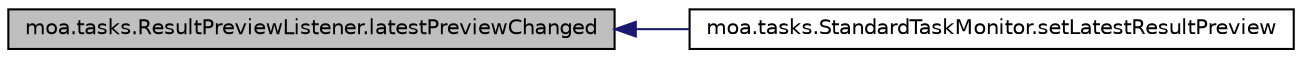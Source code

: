 digraph G
{
  edge [fontname="Helvetica",fontsize="10",labelfontname="Helvetica",labelfontsize="10"];
  node [fontname="Helvetica",fontsize="10",shape=record];
  rankdir=LR;
  Node1 [label="moa.tasks.ResultPreviewListener.latestPreviewChanged",height=0.2,width=0.4,color="black", fillcolor="grey75", style="filled" fontcolor="black"];
  Node1 -> Node2 [dir=back,color="midnightblue",fontsize="10",style="solid",fontname="Helvetica"];
  Node2 [label="moa.tasks.StandardTaskMonitor.setLatestResultPreview",height=0.2,width=0.4,color="black", fillcolor="white", style="filled",URL="$classmoa_1_1tasks_1_1StandardTaskMonitor.html#ad054a98aabfbeb67857f94ca4af85418",tooltip="Sets the current result to preview."];
}
